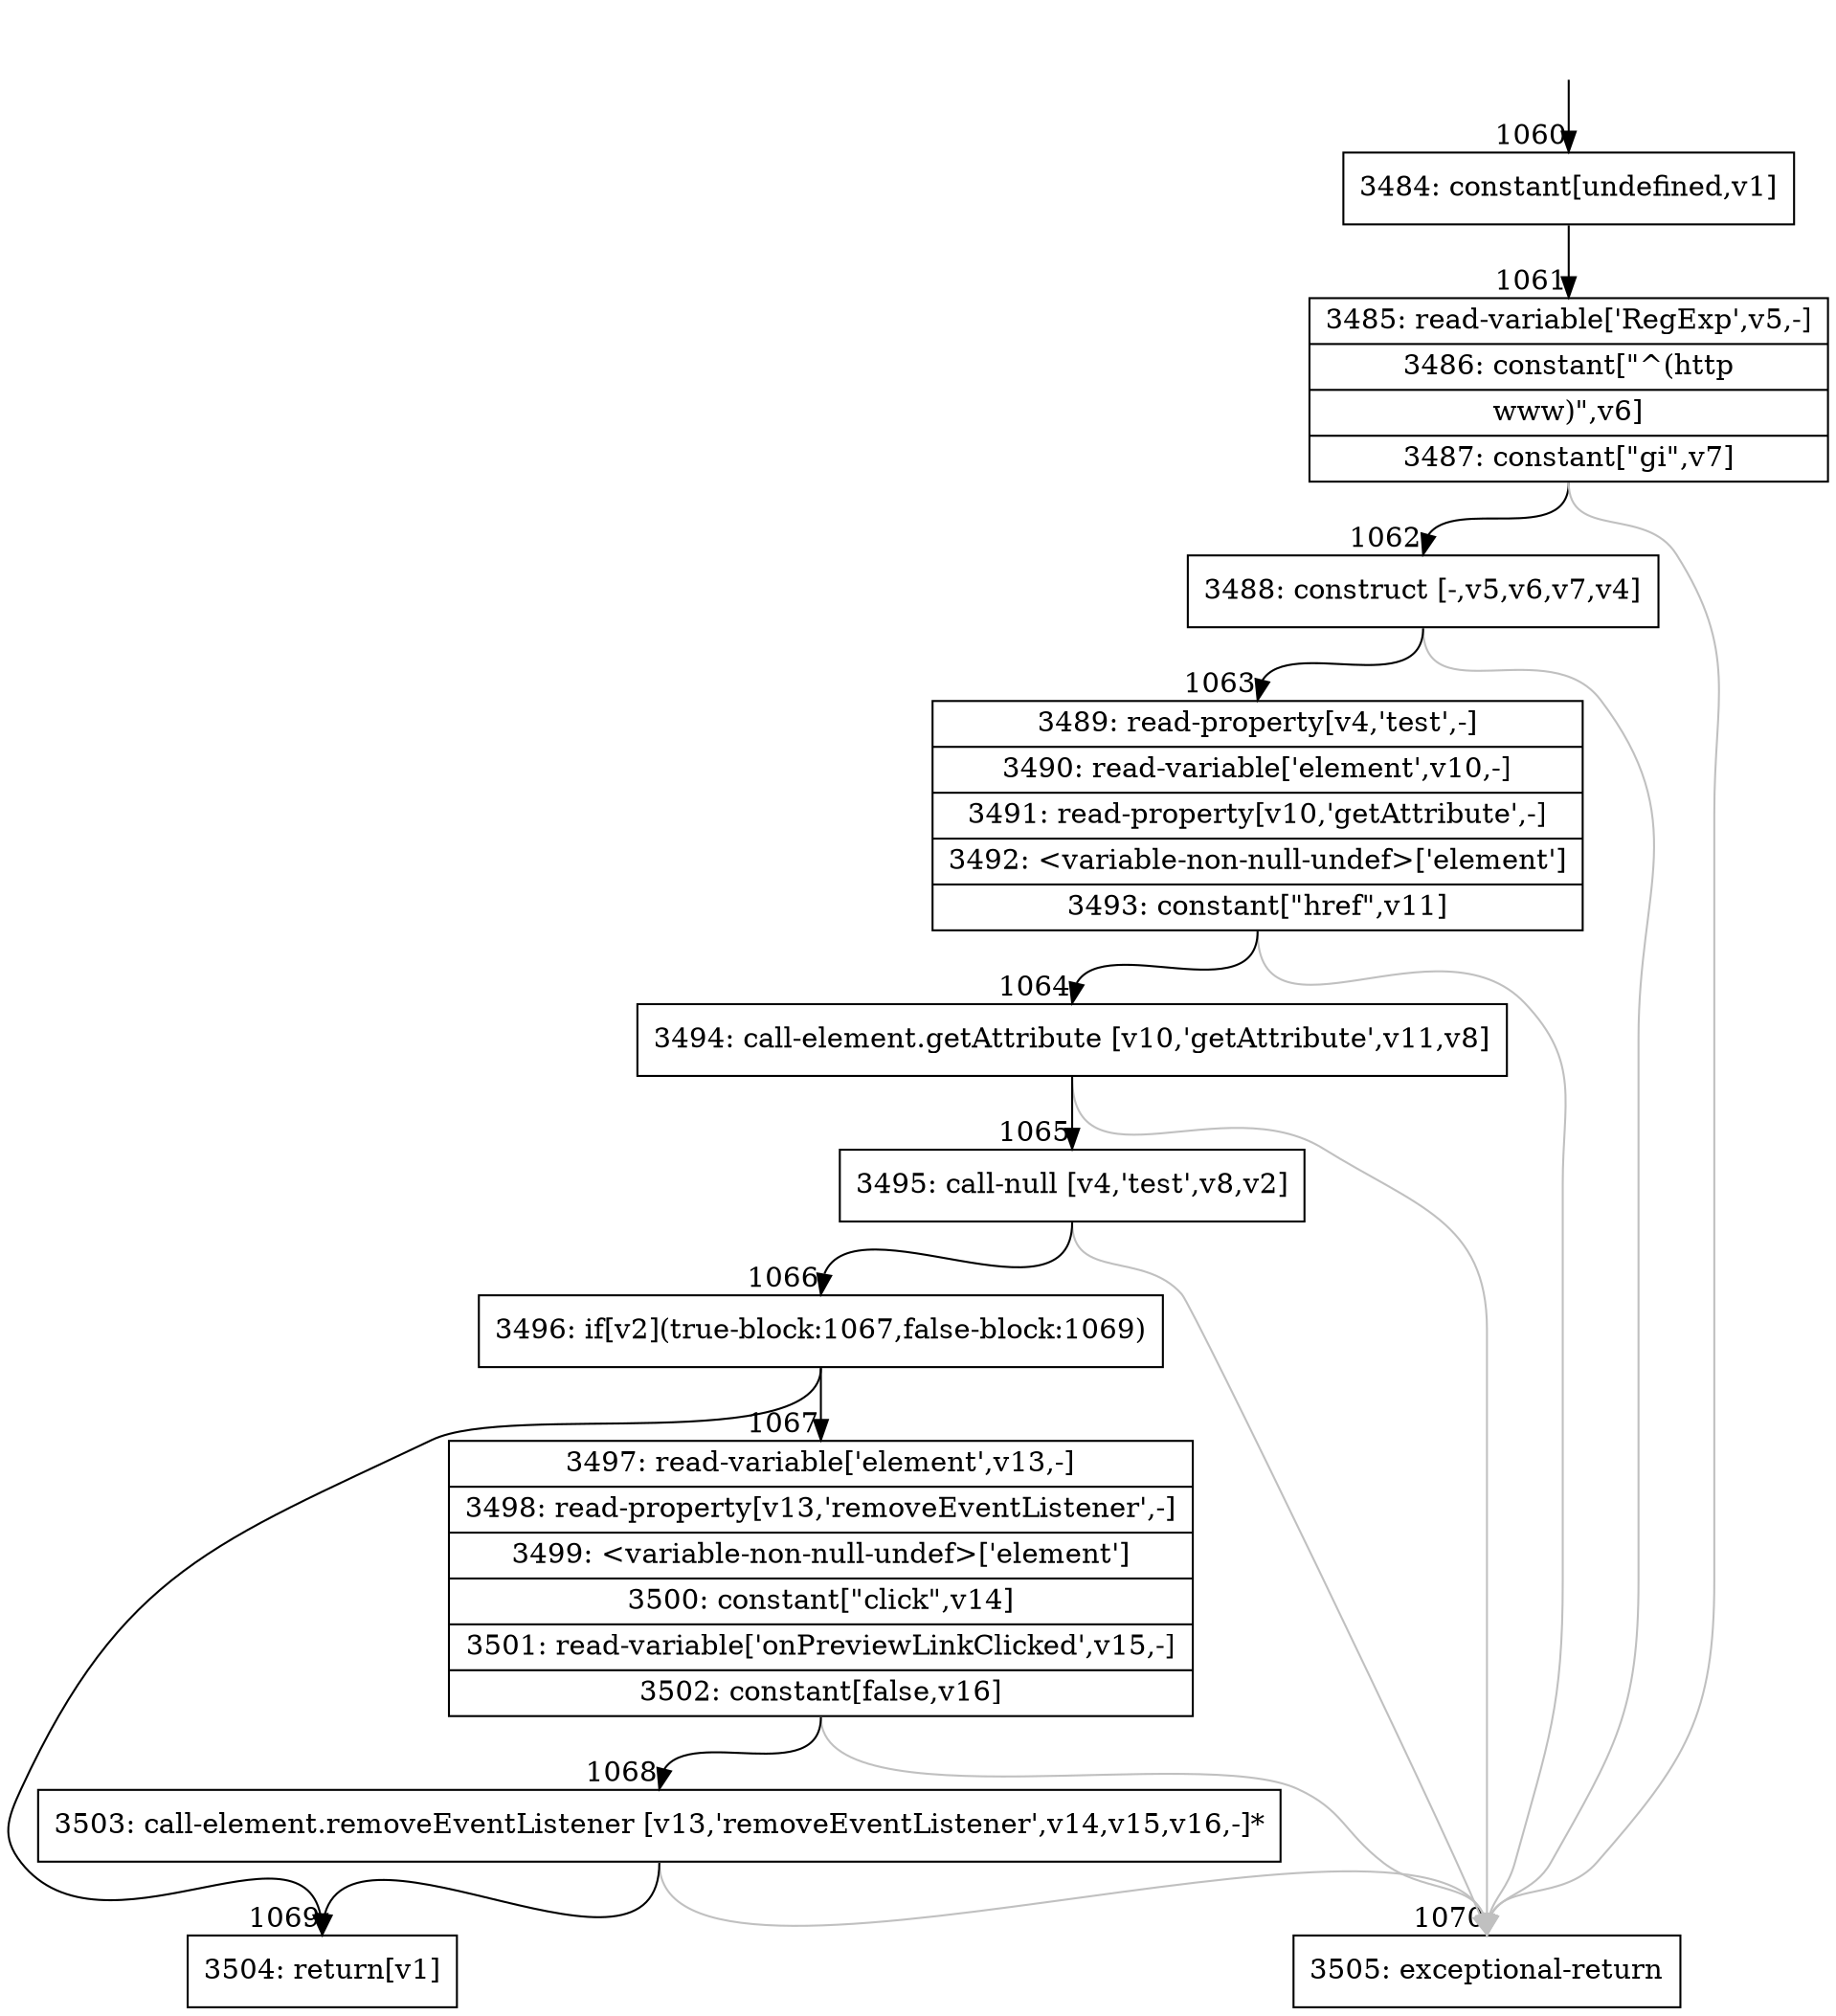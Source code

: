 digraph {
rankdir="TD"
BB_entry68[shape=none,label=""];
BB_entry68 -> BB1060 [tailport=s, headport=n, headlabel="    1060"]
BB1060 [shape=record label="{3484: constant[undefined,v1]}" ] 
BB1060 -> BB1061 [tailport=s, headport=n, headlabel="      1061"]
BB1061 [shape=record label="{3485: read-variable['RegExp',v5,-]|3486: constant[\"^(http|www)\",v6]|3487: constant[\"gi\",v7]}" ] 
BB1061 -> BB1062 [tailport=s, headport=n, headlabel="      1062"]
BB1061 -> BB1070 [tailport=s, headport=n, color=gray, headlabel="      1070"]
BB1062 [shape=record label="{3488: construct [-,v5,v6,v7,v4]}" ] 
BB1062 -> BB1063 [tailport=s, headport=n, headlabel="      1063"]
BB1062 -> BB1070 [tailport=s, headport=n, color=gray]
BB1063 [shape=record label="{3489: read-property[v4,'test',-]|3490: read-variable['element',v10,-]|3491: read-property[v10,'getAttribute',-]|3492: \<variable-non-null-undef\>['element']|3493: constant[\"href\",v11]}" ] 
BB1063 -> BB1064 [tailport=s, headport=n, headlabel="      1064"]
BB1063 -> BB1070 [tailport=s, headport=n, color=gray]
BB1064 [shape=record label="{3494: call-element.getAttribute [v10,'getAttribute',v11,v8]}" ] 
BB1064 -> BB1065 [tailport=s, headport=n, headlabel="      1065"]
BB1064 -> BB1070 [tailport=s, headport=n, color=gray]
BB1065 [shape=record label="{3495: call-null [v4,'test',v8,v2]}" ] 
BB1065 -> BB1066 [tailport=s, headport=n, headlabel="      1066"]
BB1065 -> BB1070 [tailport=s, headport=n, color=gray]
BB1066 [shape=record label="{3496: if[v2](true-block:1067,false-block:1069)}" ] 
BB1066 -> BB1067 [tailport=s, headport=n, headlabel="      1067"]
BB1066 -> BB1069 [tailport=s, headport=n, headlabel="      1069"]
BB1067 [shape=record label="{3497: read-variable['element',v13,-]|3498: read-property[v13,'removeEventListener',-]|3499: \<variable-non-null-undef\>['element']|3500: constant[\"click\",v14]|3501: read-variable['onPreviewLinkClicked',v15,-]|3502: constant[false,v16]}" ] 
BB1067 -> BB1068 [tailport=s, headport=n, headlabel="      1068"]
BB1067 -> BB1070 [tailport=s, headport=n, color=gray]
BB1068 [shape=record label="{3503: call-element.removeEventListener [v13,'removeEventListener',v14,v15,v16,-]*}" ] 
BB1068 -> BB1069 [tailport=s, headport=n]
BB1068 -> BB1070 [tailport=s, headport=n, color=gray]
BB1069 [shape=record label="{3504: return[v1]}" ] 
BB1070 [shape=record label="{3505: exceptional-return}" ] 
//#$~ 1393
}
